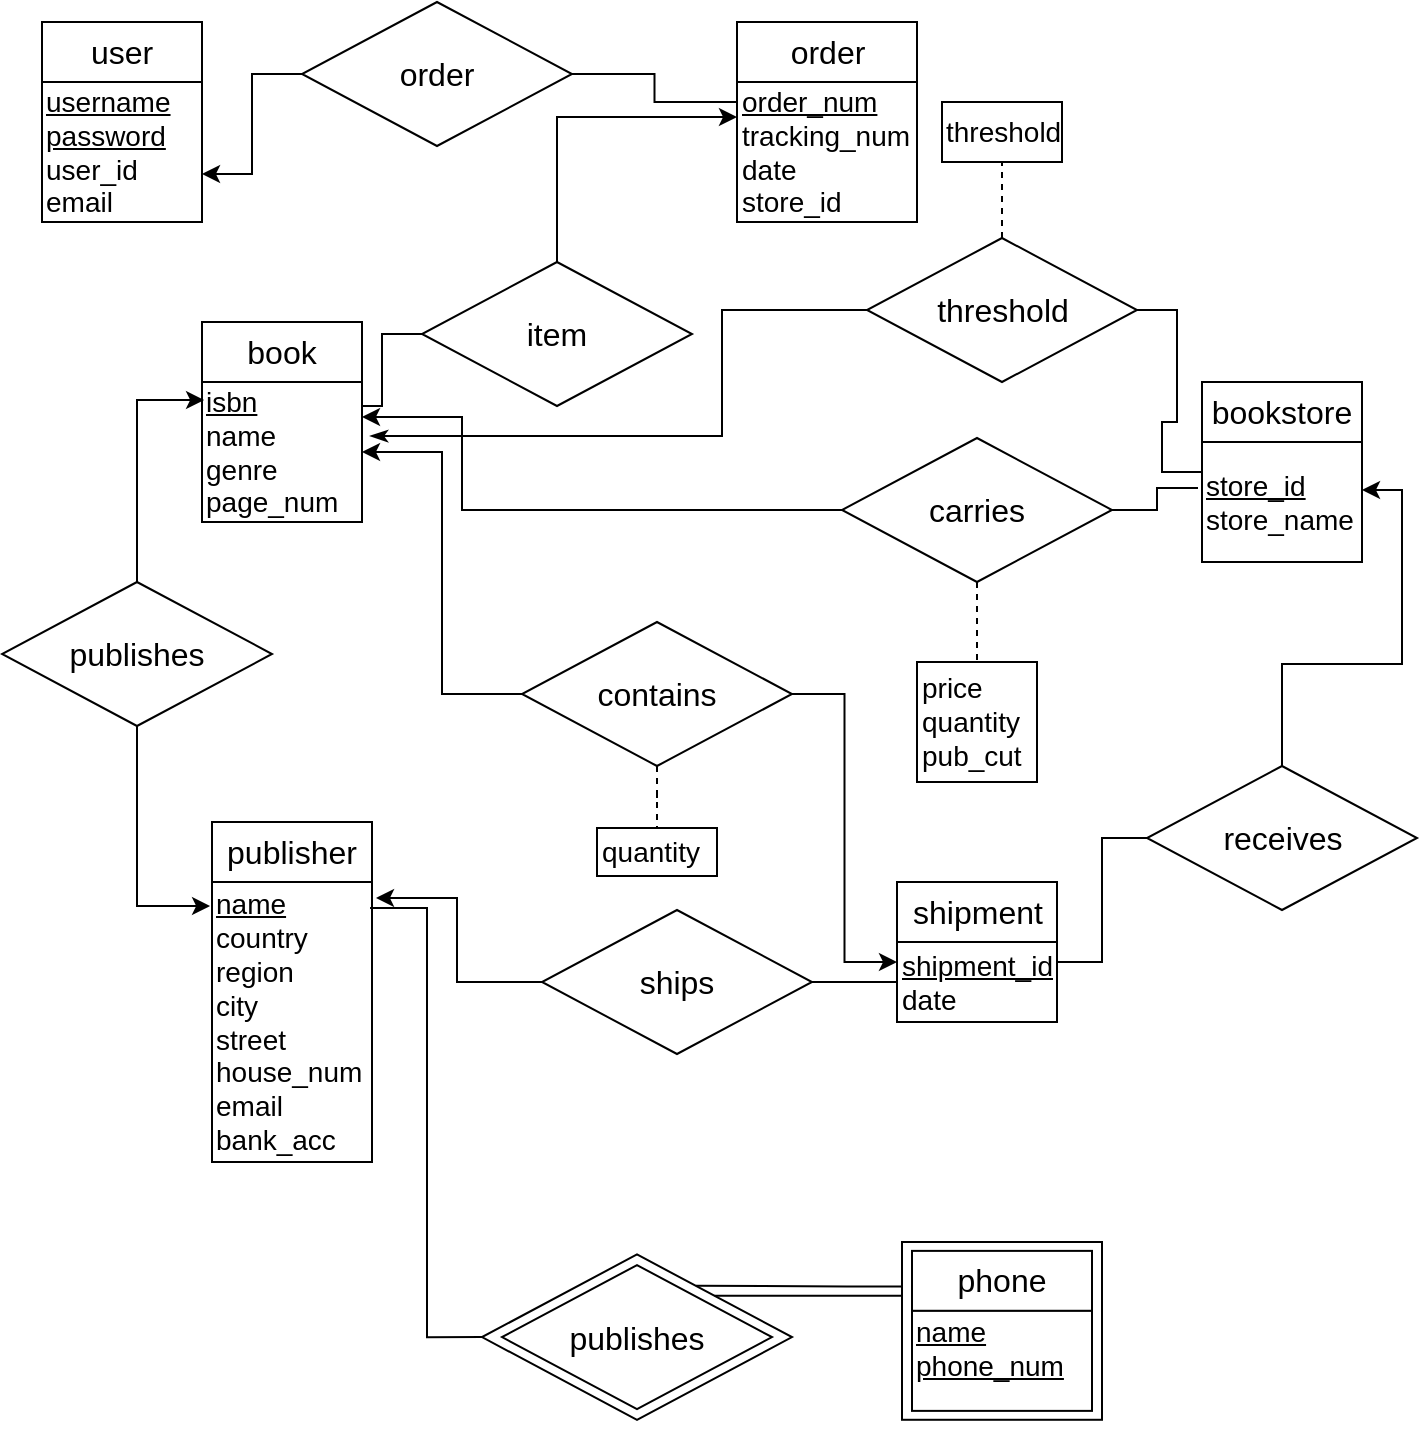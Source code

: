 <mxfile version="12.9.11" type="device"><diagram id="C5RBs43oDa-KdzZeNtuy" name="Page-1"><mxGraphModel dx="1422" dy="779" grid="1" gridSize="10" guides="1" tooltips="1" connect="1" arrows="1" fold="1" page="1" pageScale="1" pageWidth="827" pageHeight="1169" math="0" shadow="0"><root><mxCell id="WIyWlLk6GJQsqaUBKTNV-0"/><mxCell id="WIyWlLk6GJQsqaUBKTNV-1" parent="WIyWlLk6GJQsqaUBKTNV-0"/><mxCell id="bq1zWlfx93jnEug9hII6-5" value="&lt;font style=&quot;font-size: 16px&quot;&gt;book&lt;/font&gt;" style="rounded=0;whiteSpace=wrap;html=1;" parent="WIyWlLk6GJQsqaUBKTNV-1" vertex="1"><mxGeometry x="190" y="180" width="80" height="30" as="geometry"/></mxCell><mxCell id="bq1zWlfx93jnEug9hII6-6" value="&lt;font style=&quot;font-size: 14px&quot;&gt;&lt;u&gt;isbn&lt;/u&gt;&lt;/font&gt;&lt;div style=&quot;font-size: 14px&quot;&gt;&lt;font style=&quot;font-size: 14px&quot;&gt;name&lt;/font&gt;&lt;/div&gt;&lt;div style=&quot;font-size: 14px&quot;&gt;&lt;font style=&quot;font-size: 14px&quot;&gt;genre&lt;/font&gt;&lt;/div&gt;&lt;div style=&quot;font-size: 14px&quot;&gt;&lt;font style=&quot;font-size: 14px&quot;&gt;page_num&lt;br&gt;&lt;/font&gt;&lt;/div&gt;" style="rounded=0;whiteSpace=wrap;html=1;align=left;" parent="WIyWlLk6GJQsqaUBKTNV-1" vertex="1"><mxGeometry x="190" y="210" width="80" height="70" as="geometry"/></mxCell><mxCell id="bq1zWlfx93jnEug9hII6-7" value="&lt;font style=&quot;font-size: 16px&quot;&gt;user&lt;br&gt;&lt;/font&gt;" style="rounded=0;whiteSpace=wrap;html=1;" parent="WIyWlLk6GJQsqaUBKTNV-1" vertex="1"><mxGeometry x="110" y="30" width="80" height="30" as="geometry"/></mxCell><mxCell id="bq1zWlfx93jnEug9hII6-8" value="&lt;div style=&quot;font-size: 14px&quot; align=&quot;left&quot;&gt;&lt;font style=&quot;font-size: 14px&quot;&gt;&lt;u&gt;username&lt;/u&gt;&lt;/font&gt;&lt;/div&gt;&lt;div style=&quot;font-size: 14px&quot; align=&quot;left&quot;&gt;&lt;font style=&quot;font-size: 14px&quot;&gt;&lt;u&gt;password&lt;/u&gt;&lt;/font&gt;&lt;/div&gt;&lt;div style=&quot;font-size: 14px&quot; align=&quot;left&quot;&gt;&lt;font style=&quot;font-size: 14px&quot;&gt;user_id&lt;br&gt;&lt;/font&gt;&lt;/div&gt;&lt;div style=&quot;font-size: 14px&quot; align=&quot;left&quot;&gt;&lt;font style=&quot;font-size: 14px&quot;&gt;email&lt;br&gt;&lt;/font&gt;&lt;/div&gt;" style="rounded=0;whiteSpace=wrap;html=1;align=left;" parent="WIyWlLk6GJQsqaUBKTNV-1" vertex="1"><mxGeometry x="110" y="60" width="80" height="70" as="geometry"/></mxCell><mxCell id="bq1zWlfx93jnEug9hII6-9" value="&lt;font style=&quot;font-size: 16px&quot;&gt;order&lt;/font&gt;" style="rounded=0;whiteSpace=wrap;html=1;" parent="WIyWlLk6GJQsqaUBKTNV-1" vertex="1"><mxGeometry x="457.5" y="30" width="90" height="30" as="geometry"/></mxCell><mxCell id="bq1zWlfx93jnEug9hII6-10" value="&lt;div style=&quot;font-size: 14px&quot;&gt;&lt;font style=&quot;font-size: 14px&quot;&gt;&lt;u&gt;order_num&lt;/u&gt;&lt;/font&gt;&lt;/div&gt;&lt;div style=&quot;font-size: 14px&quot;&gt;&lt;font style=&quot;font-size: 14px&quot;&gt;tracking_num&lt;br&gt;&lt;/font&gt;&lt;/div&gt;&lt;div style=&quot;font-size: 14px&quot;&gt;&lt;font style=&quot;font-size: 14px&quot;&gt;date&lt;/font&gt;&lt;/div&gt;&lt;div style=&quot;font-size: 14px&quot;&gt;&lt;font style=&quot;font-size: 14px&quot;&gt;store_id&lt;br&gt;&lt;/font&gt;&lt;/div&gt;" style="rounded=0;whiteSpace=wrap;html=1;align=left;" parent="WIyWlLk6GJQsqaUBKTNV-1" vertex="1"><mxGeometry x="457.5" y="60" width="90" height="70" as="geometry"/></mxCell><mxCell id="bq1zWlfx93jnEug9hII6-20" value="&lt;font style=&quot;font-size: 16px&quot;&gt;publisher&lt;/font&gt;" style="rounded=0;whiteSpace=wrap;html=1;" parent="WIyWlLk6GJQsqaUBKTNV-1" vertex="1"><mxGeometry x="195" y="430" width="80" height="30" as="geometry"/></mxCell><mxCell id="bq1zWlfx93jnEug9hII6-21" value="&lt;div style=&quot;font-size: 14px&quot; align=&quot;left&quot;&gt;&lt;font style=&quot;font-size: 14px&quot;&gt;&lt;u&gt;name&lt;br&gt;&lt;/u&gt;&lt;/font&gt;&lt;/div&gt;&lt;div style=&quot;font-size: 14px&quot; align=&quot;left&quot;&gt;&lt;font style=&quot;font-size: 14px&quot;&gt;country&lt;/font&gt;&lt;/div&gt;&lt;div style=&quot;font-size: 14px&quot; align=&quot;left&quot;&gt;&lt;font style=&quot;font-size: 14px&quot;&gt;region&lt;br&gt;&lt;/font&gt;&lt;/div&gt;&lt;div style=&quot;font-size: 14px&quot; align=&quot;left&quot;&gt;&lt;font style=&quot;font-size: 14px&quot;&gt;city&lt;/font&gt;&lt;/div&gt;&lt;div style=&quot;font-size: 14px&quot; align=&quot;left&quot;&gt;&lt;font style=&quot;font-size: 14px&quot;&gt;street&lt;/font&gt;&lt;/div&gt;&lt;div style=&quot;font-size: 14px&quot; align=&quot;left&quot;&gt;&lt;font style=&quot;font-size: 14px&quot;&gt;house_num&lt;br&gt;&lt;/font&gt;&lt;/div&gt;&lt;div style=&quot;font-size: 14px&quot; align=&quot;left&quot;&gt;email&lt;/div&gt;&lt;div style=&quot;font-size: 14px&quot; align=&quot;left&quot;&gt;bank_acc&lt;br&gt;&lt;font style=&quot;font-size: 14px&quot;&gt;&lt;u&gt;&lt;/u&gt;&lt;/font&gt;&lt;/div&gt;" style="rounded=0;whiteSpace=wrap;html=1;align=left;" parent="WIyWlLk6GJQsqaUBKTNV-1" vertex="1"><mxGeometry x="195" y="460" width="80" height="140" as="geometry"/></mxCell><mxCell id="bq1zWlfx93jnEug9hII6-29" value="&lt;font style=&quot;font-size: 16px&quot;&gt;phone&lt;br&gt;&lt;/font&gt;" style="rounded=0;whiteSpace=wrap;html=1;" parent="WIyWlLk6GJQsqaUBKTNV-1" vertex="1"><mxGeometry x="545" y="644.44" width="90" height="30" as="geometry"/></mxCell><mxCell id="bq1zWlfx93jnEug9hII6-30" value="&lt;div style=&quot;font-size: 14px&quot; align=&quot;left&quot;&gt;&lt;font style=&quot;font-size: 14px&quot;&gt;&lt;br&gt;&lt;/font&gt;&lt;/div&gt;&lt;div style=&quot;font-size: 14px&quot; align=&quot;left&quot;&gt;&lt;font style=&quot;font-size: 14px&quot;&gt;&lt;u&gt;name&lt;/u&gt;&lt;/font&gt;&lt;/div&gt;&lt;div style=&quot;font-size: 14px&quot; align=&quot;left&quot;&gt;&lt;font style=&quot;font-size: 14px&quot;&gt;&lt;u&gt;phone_num&lt;/u&gt;&lt;br&gt;&lt;/font&gt;&lt;/div&gt;&lt;div&gt;&lt;br&gt;&lt;/div&gt;&lt;div&gt;&lt;br&gt;&lt;/div&gt;" style="rounded=0;whiteSpace=wrap;html=1;align=left;" parent="WIyWlLk6GJQsqaUBKTNV-1" vertex="1"><mxGeometry x="545" y="674.44" width="90" height="50" as="geometry"/></mxCell><mxCell id="bq1zWlfx93jnEug9hII6-32" value="&lt;font style=&quot;font-size: 16px&quot;&gt;bookstore&lt;/font&gt;" style="rounded=0;whiteSpace=wrap;html=1;" parent="WIyWlLk6GJQsqaUBKTNV-1" vertex="1"><mxGeometry x="690" y="210" width="80" height="30" as="geometry"/></mxCell><mxCell id="bq1zWlfx93jnEug9hII6-33" value="&lt;div style=&quot;font-size: 14px&quot; align=&quot;left&quot;&gt;&lt;u&gt;store_id&lt;br&gt;&lt;/u&gt;&lt;/div&gt;&lt;div style=&quot;font-size: 14px&quot; align=&quot;left&quot;&gt;store_name&lt;br&gt;&lt;u&gt;&lt;/u&gt;&lt;/div&gt;" style="rounded=0;whiteSpace=wrap;html=1;align=left;" parent="WIyWlLk6GJQsqaUBKTNV-1" vertex="1"><mxGeometry x="690" y="240" width="80" height="60" as="geometry"/></mxCell><mxCell id="bq1zWlfx93jnEug9hII6-47" style="edgeStyle=orthogonalEdgeStyle;rounded=0;orthogonalLoop=1;jettySize=auto;html=1;entryX=-0.012;entryY=0.086;entryDx=0;entryDy=0;entryPerimeter=0;startArrow=none;startFill=0;" parent="WIyWlLk6GJQsqaUBKTNV-1" source="bq1zWlfx93jnEug9hII6-45" target="bq1zWlfx93jnEug9hII6-21" edge="1"><mxGeometry relative="1" as="geometry"/></mxCell><mxCell id="bq1zWlfx93jnEug9hII6-48" style="edgeStyle=orthogonalEdgeStyle;rounded=0;orthogonalLoop=1;jettySize=auto;html=1;exitX=0.5;exitY=0;exitDx=0;exitDy=0;entryX=0.013;entryY=0.129;entryDx=0;entryDy=0;entryPerimeter=0;startArrow=none;startFill=0;" parent="WIyWlLk6GJQsqaUBKTNV-1" source="bq1zWlfx93jnEug9hII6-45" target="bq1zWlfx93jnEug9hII6-6" edge="1"><mxGeometry relative="1" as="geometry"/></mxCell><mxCell id="bq1zWlfx93jnEug9hII6-45" value="&lt;font style=&quot;font-size: 16px&quot;&gt;publishes&lt;/font&gt;" style="rhombus;whiteSpace=wrap;html=1;" parent="WIyWlLk6GJQsqaUBKTNV-1" vertex="1"><mxGeometry x="90" y="310" width="135" height="72" as="geometry"/></mxCell><mxCell id="bq1zWlfx93jnEug9hII6-51" style="edgeStyle=orthogonalEdgeStyle;rounded=0;orthogonalLoop=1;jettySize=auto;html=1;exitX=0;exitY=0.5;exitDx=0;exitDy=0;entryX=1;entryY=0.171;entryDx=0;entryDy=0;entryPerimeter=0;startArrow=none;startFill=0;endArrow=none;endFill=0;" parent="WIyWlLk6GJQsqaUBKTNV-1" source="bq1zWlfx93jnEug9hII6-49" target="bq1zWlfx93jnEug9hII6-6" edge="1"><mxGeometry relative="1" as="geometry"/></mxCell><mxCell id="bq1zWlfx93jnEug9hII6-52" style="edgeStyle=orthogonalEdgeStyle;rounded=0;orthogonalLoop=1;jettySize=auto;html=1;exitX=0.5;exitY=0;exitDx=0;exitDy=0;entryX=0;entryY=0.25;entryDx=0;entryDy=0;startArrow=none;startFill=0;" parent="WIyWlLk6GJQsqaUBKTNV-1" source="bq1zWlfx93jnEug9hII6-49" target="bq1zWlfx93jnEug9hII6-10" edge="1"><mxGeometry relative="1" as="geometry"/></mxCell><mxCell id="bq1zWlfx93jnEug9hII6-49" value="&lt;font style=&quot;font-size: 16px&quot;&gt;item&lt;/font&gt;" style="rhombus;whiteSpace=wrap;html=1;" parent="WIyWlLk6GJQsqaUBKTNV-1" vertex="1"><mxGeometry x="300" y="150" width="135" height="72" as="geometry"/></mxCell><mxCell id="bq1zWlfx93jnEug9hII6-55" style="edgeStyle=orthogonalEdgeStyle;rounded=0;orthogonalLoop=1;jettySize=auto;html=1;exitX=0;exitY=0.5;exitDx=0;exitDy=0;entryX=1;entryY=0.657;entryDx=0;entryDy=0;entryPerimeter=0;startArrow=none;startFill=0;" parent="WIyWlLk6GJQsqaUBKTNV-1" source="bq1zWlfx93jnEug9hII6-53" target="bq1zWlfx93jnEug9hII6-8" edge="1"><mxGeometry relative="1" as="geometry"/></mxCell><mxCell id="bq1zWlfx93jnEug9hII6-57" style="edgeStyle=orthogonalEdgeStyle;rounded=0;orthogonalLoop=1;jettySize=auto;html=1;exitX=1;exitY=0.5;exitDx=0;exitDy=0;entryX=0;entryY=0.143;entryDx=0;entryDy=0;entryPerimeter=0;startArrow=none;startFill=0;endArrow=none;endFill=0;" parent="WIyWlLk6GJQsqaUBKTNV-1" source="bq1zWlfx93jnEug9hII6-53" target="bq1zWlfx93jnEug9hII6-10" edge="1"><mxGeometry relative="1" as="geometry"/></mxCell><mxCell id="bq1zWlfx93jnEug9hII6-53" value="&lt;font style=&quot;font-size: 16px&quot;&gt;order&lt;/font&gt;" style="rhombus;whiteSpace=wrap;html=1;" parent="WIyWlLk6GJQsqaUBKTNV-1" vertex="1"><mxGeometry x="240" y="20" width="135" height="72" as="geometry"/></mxCell><mxCell id="bq1zWlfx93jnEug9hII6-60" style="edgeStyle=orthogonalEdgeStyle;rounded=0;orthogonalLoop=1;jettySize=auto;html=1;exitX=1;exitY=0.5;exitDx=0;exitDy=0;entryX=-0.025;entryY=0.383;entryDx=0;entryDy=0;entryPerimeter=0;startArrow=none;startFill=0;endArrow=none;endFill=0;" parent="WIyWlLk6GJQsqaUBKTNV-1" source="bq1zWlfx93jnEug9hII6-58" target="bq1zWlfx93jnEug9hII6-33" edge="1"><mxGeometry relative="1" as="geometry"/></mxCell><mxCell id="bq1zWlfx93jnEug9hII6-61" style="edgeStyle=orthogonalEdgeStyle;rounded=0;orthogonalLoop=1;jettySize=auto;html=1;exitX=0;exitY=0.5;exitDx=0;exitDy=0;entryX=1;entryY=0.25;entryDx=0;entryDy=0;startArrow=none;startFill=0;" parent="WIyWlLk6GJQsqaUBKTNV-1" source="bq1zWlfx93jnEug9hII6-58" target="bq1zWlfx93jnEug9hII6-6" edge="1"><mxGeometry relative="1" as="geometry"><Array as="points"><mxPoint x="320" y="274"/><mxPoint x="320" y="228"/></Array></mxGeometry></mxCell><mxCell id="bq1zWlfx93jnEug9hII6-62" style="edgeStyle=orthogonalEdgeStyle;rounded=0;orthogonalLoop=1;jettySize=auto;html=1;entryX=0.5;entryY=0;entryDx=0;entryDy=0;startArrow=none;startFill=0;endArrow=none;endFill=0;dashed=1;" parent="WIyWlLk6GJQsqaUBKTNV-1" source="bq1zWlfx93jnEug9hII6-58" target="bq1zWlfx93jnEug9hII6-59" edge="1"><mxGeometry relative="1" as="geometry"/></mxCell><mxCell id="bq1zWlfx93jnEug9hII6-58" value="&lt;font style=&quot;font-size: 16px&quot;&gt;carries&lt;/font&gt;" style="rhombus;whiteSpace=wrap;html=1;" parent="WIyWlLk6GJQsqaUBKTNV-1" vertex="1"><mxGeometry x="510" y="238" width="135" height="72" as="geometry"/></mxCell><mxCell id="bq1zWlfx93jnEug9hII6-59" value="&lt;div style=&quot;font-size: 14px&quot; align=&quot;left&quot;&gt;&lt;font style=&quot;font-size: 14px&quot;&gt;price&lt;/font&gt;&lt;/div&gt;&lt;div style=&quot;font-size: 14px&quot; align=&quot;left&quot;&gt;&lt;font style=&quot;font-size: 14px&quot;&gt;quantity&lt;/font&gt;&lt;/div&gt;&lt;div style=&quot;font-size: 14px&quot; align=&quot;left&quot;&gt;&lt;font style=&quot;font-size: 14px&quot;&gt;pub_cut&lt;br&gt;&lt;/font&gt;&lt;/div&gt;" style="rounded=0;whiteSpace=wrap;html=1;align=left;" parent="WIyWlLk6GJQsqaUBKTNV-1" vertex="1"><mxGeometry x="547.5" y="350" width="60" height="60" as="geometry"/></mxCell><mxCell id="bq1zWlfx93jnEug9hII6-72" style="edgeStyle=orthogonalEdgeStyle;rounded=0;orthogonalLoop=1;jettySize=auto;html=1;exitX=0;exitY=0.25;exitDx=0;exitDy=0;entryX=0.69;entryY=0.19;entryDx=0;entryDy=0;entryPerimeter=0;startArrow=none;startFill=0;endArrow=none;endFill=0;" parent="WIyWlLk6GJQsqaUBKTNV-1" source="bq1zWlfx93jnEug9hII6-63" target="bq1zWlfx93jnEug9hII6-65" edge="1"><mxGeometry relative="1" as="geometry"/></mxCell><mxCell id="bq1zWlfx93jnEug9hII6-73" style="edgeStyle=orthogonalEdgeStyle;rounded=0;orthogonalLoop=1;jettySize=auto;html=1;exitX=0;exitY=0.5;exitDx=0;exitDy=0;entryX=1;entryY=0;entryDx=0;entryDy=0;startArrow=none;startFill=0;endArrow=none;endFill=0;" parent="WIyWlLk6GJQsqaUBKTNV-1" source="bq1zWlfx93jnEug9hII6-63" target="bq1zWlfx93jnEug9hII6-65" edge="1"><mxGeometry relative="1" as="geometry"><Array as="points"><mxPoint x="540" y="666.89"/></Array></mxGeometry></mxCell><mxCell id="bq1zWlfx93jnEug9hII6-63" value="" style="rounded=0;whiteSpace=wrap;html=1;fillColor=none;" parent="WIyWlLk6GJQsqaUBKTNV-1" vertex="1"><mxGeometry x="540" y="640" width="100" height="88.89" as="geometry"/></mxCell><mxCell id="bq1zWlfx93jnEug9hII6-64" value="&lt;font style=&quot;font-size: 16px&quot;&gt;publishes&lt;/font&gt;" style="rhombus;whiteSpace=wrap;html=1;" parent="WIyWlLk6GJQsqaUBKTNV-1" vertex="1"><mxGeometry x="340" y="651.55" width="135" height="72" as="geometry"/></mxCell><mxCell id="bq1zWlfx93jnEug9hII6-67" style="edgeStyle=orthogonalEdgeStyle;rounded=0;orthogonalLoop=1;jettySize=auto;html=1;exitX=0;exitY=0.5;exitDx=0;exitDy=0;entryX=0.988;entryY=0.093;entryDx=0;entryDy=0;entryPerimeter=0;startArrow=none;startFill=0;endArrow=none;endFill=0;" parent="WIyWlLk6GJQsqaUBKTNV-1" source="bq1zWlfx93jnEug9hII6-65" target="bq1zWlfx93jnEug9hII6-21" edge="1"><mxGeometry relative="1" as="geometry"/></mxCell><mxCell id="bq1zWlfx93jnEug9hII6-65" value="" style="rhombus;whiteSpace=wrap;html=1;fillColor=none;" parent="WIyWlLk6GJQsqaUBKTNV-1" vertex="1"><mxGeometry x="330" y="646.22" width="155" height="82.67" as="geometry"/></mxCell><mxCell id="l9q047_8aiY_TRUl1c6L-17" style="edgeStyle=orthogonalEdgeStyle;rounded=0;orthogonalLoop=1;jettySize=auto;html=1;entryX=1;entryY=0.5;entryDx=0;entryDy=0;startArrow=none;startFill=0;endArrow=classic;endFill=1;" parent="WIyWlLk6GJQsqaUBKTNV-1" source="l9q047_8aiY_TRUl1c6L-9" target="bq1zWlfx93jnEug9hII6-6" edge="1"><mxGeometry relative="1" as="geometry"/></mxCell><mxCell id="l9q047_8aiY_TRUl1c6L-18" style="edgeStyle=orthogonalEdgeStyle;rounded=0;orthogonalLoop=1;jettySize=auto;html=1;exitX=1;exitY=0.5;exitDx=0;exitDy=0;entryX=0;entryY=0.25;entryDx=0;entryDy=0;startArrow=none;startFill=0;endArrow=classic;endFill=1;" parent="WIyWlLk6GJQsqaUBKTNV-1" source="l9q047_8aiY_TRUl1c6L-9" target="l9q047_8aiY_TRUl1c6L-16" edge="1"><mxGeometry relative="1" as="geometry"/></mxCell><mxCell id="l9q047_8aiY_TRUl1c6L-26" style="edgeStyle=orthogonalEdgeStyle;rounded=0;orthogonalLoop=1;jettySize=auto;html=1;startArrow=none;startFill=0;endArrow=none;endFill=0;dashed=1;" parent="WIyWlLk6GJQsqaUBKTNV-1" source="l9q047_8aiY_TRUl1c6L-9" target="l9q047_8aiY_TRUl1c6L-25" edge="1"><mxGeometry relative="1" as="geometry"/></mxCell><mxCell id="l9q047_8aiY_TRUl1c6L-9" value="&lt;font style=&quot;font-size: 16px&quot;&gt;contains&lt;br&gt;&lt;/font&gt;" style="rhombus;whiteSpace=wrap;html=1;" parent="WIyWlLk6GJQsqaUBKTNV-1" vertex="1"><mxGeometry x="350" y="330" width="135" height="72" as="geometry"/></mxCell><mxCell id="l9q047_8aiY_TRUl1c6L-24" style="edgeStyle=orthogonalEdgeStyle;rounded=0;orthogonalLoop=1;jettySize=auto;html=1;entryX=1;entryY=0.4;entryDx=0;entryDy=0;entryPerimeter=0;startArrow=none;startFill=0;endArrow=classic;endFill=1;" parent="WIyWlLk6GJQsqaUBKTNV-1" source="l9q047_8aiY_TRUl1c6L-11" target="bq1zWlfx93jnEug9hII6-33" edge="1"><mxGeometry relative="1" as="geometry"/></mxCell><mxCell id="l9q047_8aiY_TRUl1c6L-27" style="edgeStyle=orthogonalEdgeStyle;rounded=0;orthogonalLoop=1;jettySize=auto;html=1;exitX=0;exitY=0.5;exitDx=0;exitDy=0;entryX=1;entryY=0.25;entryDx=0;entryDy=0;startArrow=none;startFill=0;endArrow=none;endFill=0;" parent="WIyWlLk6GJQsqaUBKTNV-1" source="l9q047_8aiY_TRUl1c6L-11" target="l9q047_8aiY_TRUl1c6L-16" edge="1"><mxGeometry relative="1" as="geometry"/></mxCell><mxCell id="l9q047_8aiY_TRUl1c6L-11" value="&lt;font style=&quot;font-size: 16px&quot;&gt;receives &lt;br&gt;&lt;/font&gt;" style="rhombus;whiteSpace=wrap;html=1;" parent="WIyWlLk6GJQsqaUBKTNV-1" vertex="1"><mxGeometry x="662.5" y="402.0" width="135" height="72" as="geometry"/></mxCell><mxCell id="l9q047_8aiY_TRUl1c6L-20" style="edgeStyle=orthogonalEdgeStyle;rounded=0;orthogonalLoop=1;jettySize=auto;html=1;entryX=0;entryY=0.5;entryDx=0;entryDy=0;startArrow=none;startFill=0;endArrow=none;endFill=0;" parent="WIyWlLk6GJQsqaUBKTNV-1" source="l9q047_8aiY_TRUl1c6L-13" target="l9q047_8aiY_TRUl1c6L-16" edge="1"><mxGeometry relative="1" as="geometry"/></mxCell><mxCell id="l9q047_8aiY_TRUl1c6L-21" style="edgeStyle=orthogonalEdgeStyle;rounded=0;orthogonalLoop=1;jettySize=auto;html=1;exitX=0;exitY=0.5;exitDx=0;exitDy=0;entryX=1.025;entryY=0.057;entryDx=0;entryDy=0;entryPerimeter=0;startArrow=none;startFill=0;endArrow=classic;endFill=1;" parent="WIyWlLk6GJQsqaUBKTNV-1" source="l9q047_8aiY_TRUl1c6L-13" target="bq1zWlfx93jnEug9hII6-21" edge="1"><mxGeometry relative="1" as="geometry"/></mxCell><mxCell id="l9q047_8aiY_TRUl1c6L-13" value="&lt;font style=&quot;font-size: 16px&quot;&gt;ships&lt;br&gt;&lt;/font&gt;" style="rhombus;whiteSpace=wrap;html=1;" parent="WIyWlLk6GJQsqaUBKTNV-1" vertex="1"><mxGeometry x="360" y="474.0" width="135" height="72" as="geometry"/></mxCell><mxCell id="l9q047_8aiY_TRUl1c6L-15" value="&lt;font style=&quot;font-size: 16px&quot;&gt;shipment&lt;/font&gt;" style="rounded=0;whiteSpace=wrap;html=1;" parent="WIyWlLk6GJQsqaUBKTNV-1" vertex="1"><mxGeometry x="537.5" y="460" width="80" height="30" as="geometry"/></mxCell><mxCell id="l9q047_8aiY_TRUl1c6L-16" value="&lt;div style=&quot;font-size: 14px&quot;&gt;&lt;font style=&quot;font-size: 14px&quot;&gt;&lt;u&gt;shipment_id&lt;/u&gt;&lt;/font&gt;&lt;/div&gt;&lt;font style=&quot;font-size: 14px&quot;&gt;date&lt;br&gt;&lt;/font&gt;" style="rounded=0;whiteSpace=wrap;html=1;align=left;" parent="WIyWlLk6GJQsqaUBKTNV-1" vertex="1"><mxGeometry x="537.5" y="490" width="80" height="40" as="geometry"/></mxCell><mxCell id="l9q047_8aiY_TRUl1c6L-25" value="&lt;font style=&quot;font-size: 14px&quot;&gt;quantity&lt;/font&gt;" style="rounded=0;whiteSpace=wrap;html=1;align=left;" parent="WIyWlLk6GJQsqaUBKTNV-1" vertex="1"><mxGeometry x="387.5" y="433" width="60" height="24" as="geometry"/></mxCell><mxCell id="ukBd_d5MmvtXSZQq3_G8-3" style="edgeStyle=orthogonalEdgeStyle;rounded=0;orthogonalLoop=1;jettySize=auto;html=1;exitX=1;exitY=0.5;exitDx=0;exitDy=0;entryX=0;entryY=0.25;entryDx=0;entryDy=0;endArrow=none;endFill=0;" edge="1" parent="WIyWlLk6GJQsqaUBKTNV-1" source="ukBd_d5MmvtXSZQq3_G8-0" target="bq1zWlfx93jnEug9hII6-33"><mxGeometry relative="1" as="geometry"/></mxCell><mxCell id="ukBd_d5MmvtXSZQq3_G8-4" style="edgeStyle=orthogonalEdgeStyle;rounded=0;orthogonalLoop=1;jettySize=auto;html=1;exitX=0;exitY=0.5;exitDx=0;exitDy=0;entryX=1.05;entryY=0.386;entryDx=0;entryDy=0;entryPerimeter=0;endArrow=classicThin;endFill=1;" edge="1" parent="WIyWlLk6GJQsqaUBKTNV-1" source="ukBd_d5MmvtXSZQq3_G8-0" target="bq1zWlfx93jnEug9hII6-6"><mxGeometry relative="1" as="geometry"><Array as="points"><mxPoint x="450" y="174"/><mxPoint x="450" y="237"/></Array></mxGeometry></mxCell><mxCell id="ukBd_d5MmvtXSZQq3_G8-5" style="edgeStyle=orthogonalEdgeStyle;rounded=0;orthogonalLoop=1;jettySize=auto;html=1;exitX=0.5;exitY=0;exitDx=0;exitDy=0;entryX=0.5;entryY=1;entryDx=0;entryDy=0;endArrow=none;endFill=0;dashed=1;" edge="1" parent="WIyWlLk6GJQsqaUBKTNV-1" source="ukBd_d5MmvtXSZQq3_G8-0" target="ukBd_d5MmvtXSZQq3_G8-2"><mxGeometry relative="1" as="geometry"/></mxCell><mxCell id="ukBd_d5MmvtXSZQq3_G8-0" value="&lt;font style=&quot;font-size: 16px&quot;&gt;threshold&lt;br&gt;&lt;/font&gt;" style="rhombus;whiteSpace=wrap;html=1;" vertex="1" parent="WIyWlLk6GJQsqaUBKTNV-1"><mxGeometry x="522.5" y="138" width="135" height="72" as="geometry"/></mxCell><mxCell id="ukBd_d5MmvtXSZQq3_G8-2" value="&lt;font style=&quot;font-size: 14px&quot;&gt;threshold&lt;br&gt;&lt;/font&gt;" style="rounded=0;whiteSpace=wrap;html=1;align=left;" vertex="1" parent="WIyWlLk6GJQsqaUBKTNV-1"><mxGeometry x="560" y="70" width="60" height="30" as="geometry"/></mxCell></root></mxGraphModel></diagram></mxfile>